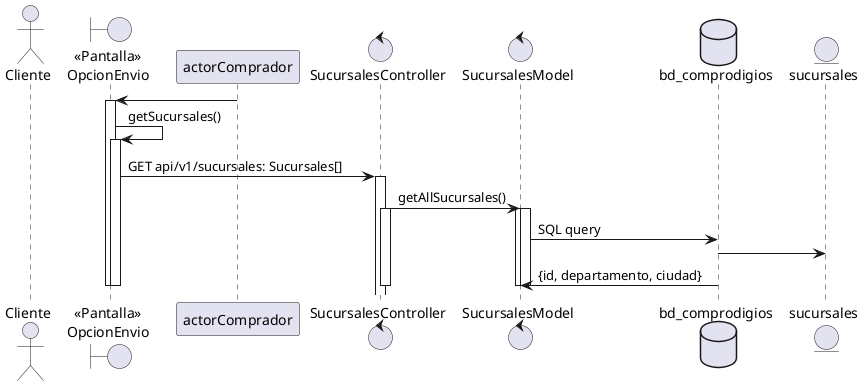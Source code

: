 @startuml
actor "Cliente" as actorCliente
boundary "<<Pantalla>>\nOpcionEnvio" as boundryPantallaOpcionEnvio

actorComprador -> boundryPantallaOpcionEnvio
activate boundryPantallaOpcionEnvio
   boundryPantallaOpcionEnvio -> boundryPantallaOpcionEnvio: getSucursales()
    activate boundryPantallaOpcionEnvio
        control "SucursalesController" as sucursalesController
            control "SucursalesModel" as sucursalesModel
           boundryPantallaOpcionEnvio -> sucursalesController: GET api/v1/sucursales: Sucursales[]
            activate sucursalesController
                sucursalesController -> sucursalesModel: getAllSucursales()
                activate sucursalesController
                    database "bd_comprodigios" as dbComprodigios
                    entity sucursales
                    activate sucursalesModel
                        activate sucursalesModel
                            sucursalesModel -> dbComprodigios: SQL query
                            dbComprodigios -> sucursales
                            dbComprodigios -> sucursalesModel: {id, departamento, ciudad}
                        deactivate

                    deactivate
                deactivate
        deactivate
    deactivate
deactivate
@enduml